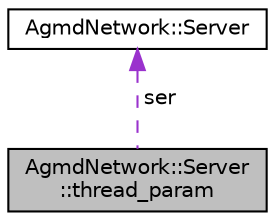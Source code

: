 digraph "AgmdNetwork::Server::thread_param"
{
  edge [fontname="Helvetica",fontsize="10",labelfontname="Helvetica",labelfontsize="10"];
  node [fontname="Helvetica",fontsize="10",shape=record];
  Node1 [label="AgmdNetwork::Server\l::thread_param",height=0.2,width=0.4,color="black", fillcolor="grey75", style="filled" fontcolor="black"];
  Node2 -> Node1 [dir="back",color="darkorchid3",fontsize="10",style="dashed",label=" ser" ];
  Node2 [label="AgmdNetwork::Server",height=0.2,width=0.4,color="black", fillcolor="white", style="filled",URL="$class_agmd_network_1_1_server.html"];
}
